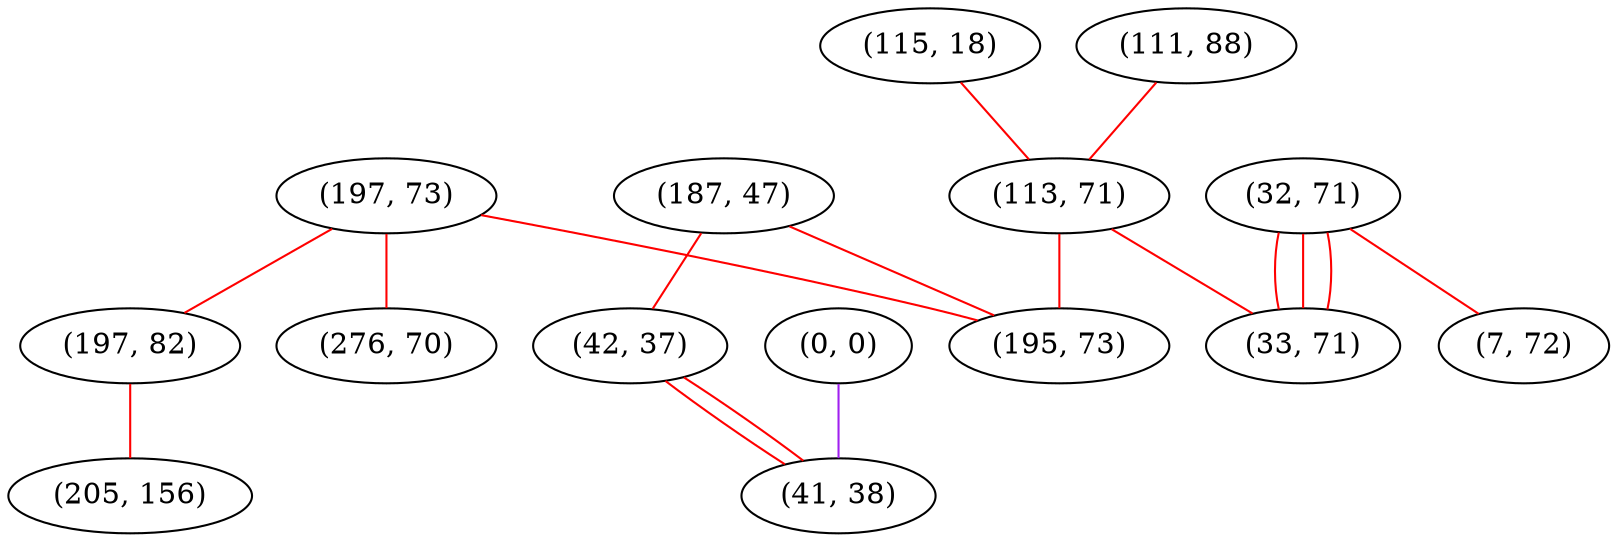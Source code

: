 graph "" {
"(197, 73)";
"(115, 18)";
"(0, 0)";
"(111, 88)";
"(113, 71)";
"(187, 47)";
"(197, 82)";
"(42, 37)";
"(32, 71)";
"(205, 156)";
"(195, 73)";
"(276, 70)";
"(33, 71)";
"(41, 38)";
"(7, 72)";
"(197, 73)" -- "(195, 73)"  [color=red, key=0, weight=1];
"(197, 73)" -- "(197, 82)"  [color=red, key=0, weight=1];
"(197, 73)" -- "(276, 70)"  [color=red, key=0, weight=1];
"(115, 18)" -- "(113, 71)"  [color=red, key=0, weight=1];
"(0, 0)" -- "(41, 38)"  [color=purple, key=0, weight=4];
"(111, 88)" -- "(113, 71)"  [color=red, key=0, weight=1];
"(113, 71)" -- "(195, 73)"  [color=red, key=0, weight=1];
"(113, 71)" -- "(33, 71)"  [color=red, key=0, weight=1];
"(187, 47)" -- "(42, 37)"  [color=red, key=0, weight=1];
"(187, 47)" -- "(195, 73)"  [color=red, key=0, weight=1];
"(197, 82)" -- "(205, 156)"  [color=red, key=0, weight=1];
"(42, 37)" -- "(41, 38)"  [color=red, key=0, weight=1];
"(42, 37)" -- "(41, 38)"  [color=red, key=1, weight=1];
"(32, 71)" -- "(7, 72)"  [color=red, key=0, weight=1];
"(32, 71)" -- "(33, 71)"  [color=red, key=0, weight=1];
"(32, 71)" -- "(33, 71)"  [color=red, key=1, weight=1];
"(32, 71)" -- "(33, 71)"  [color=red, key=2, weight=1];
}
